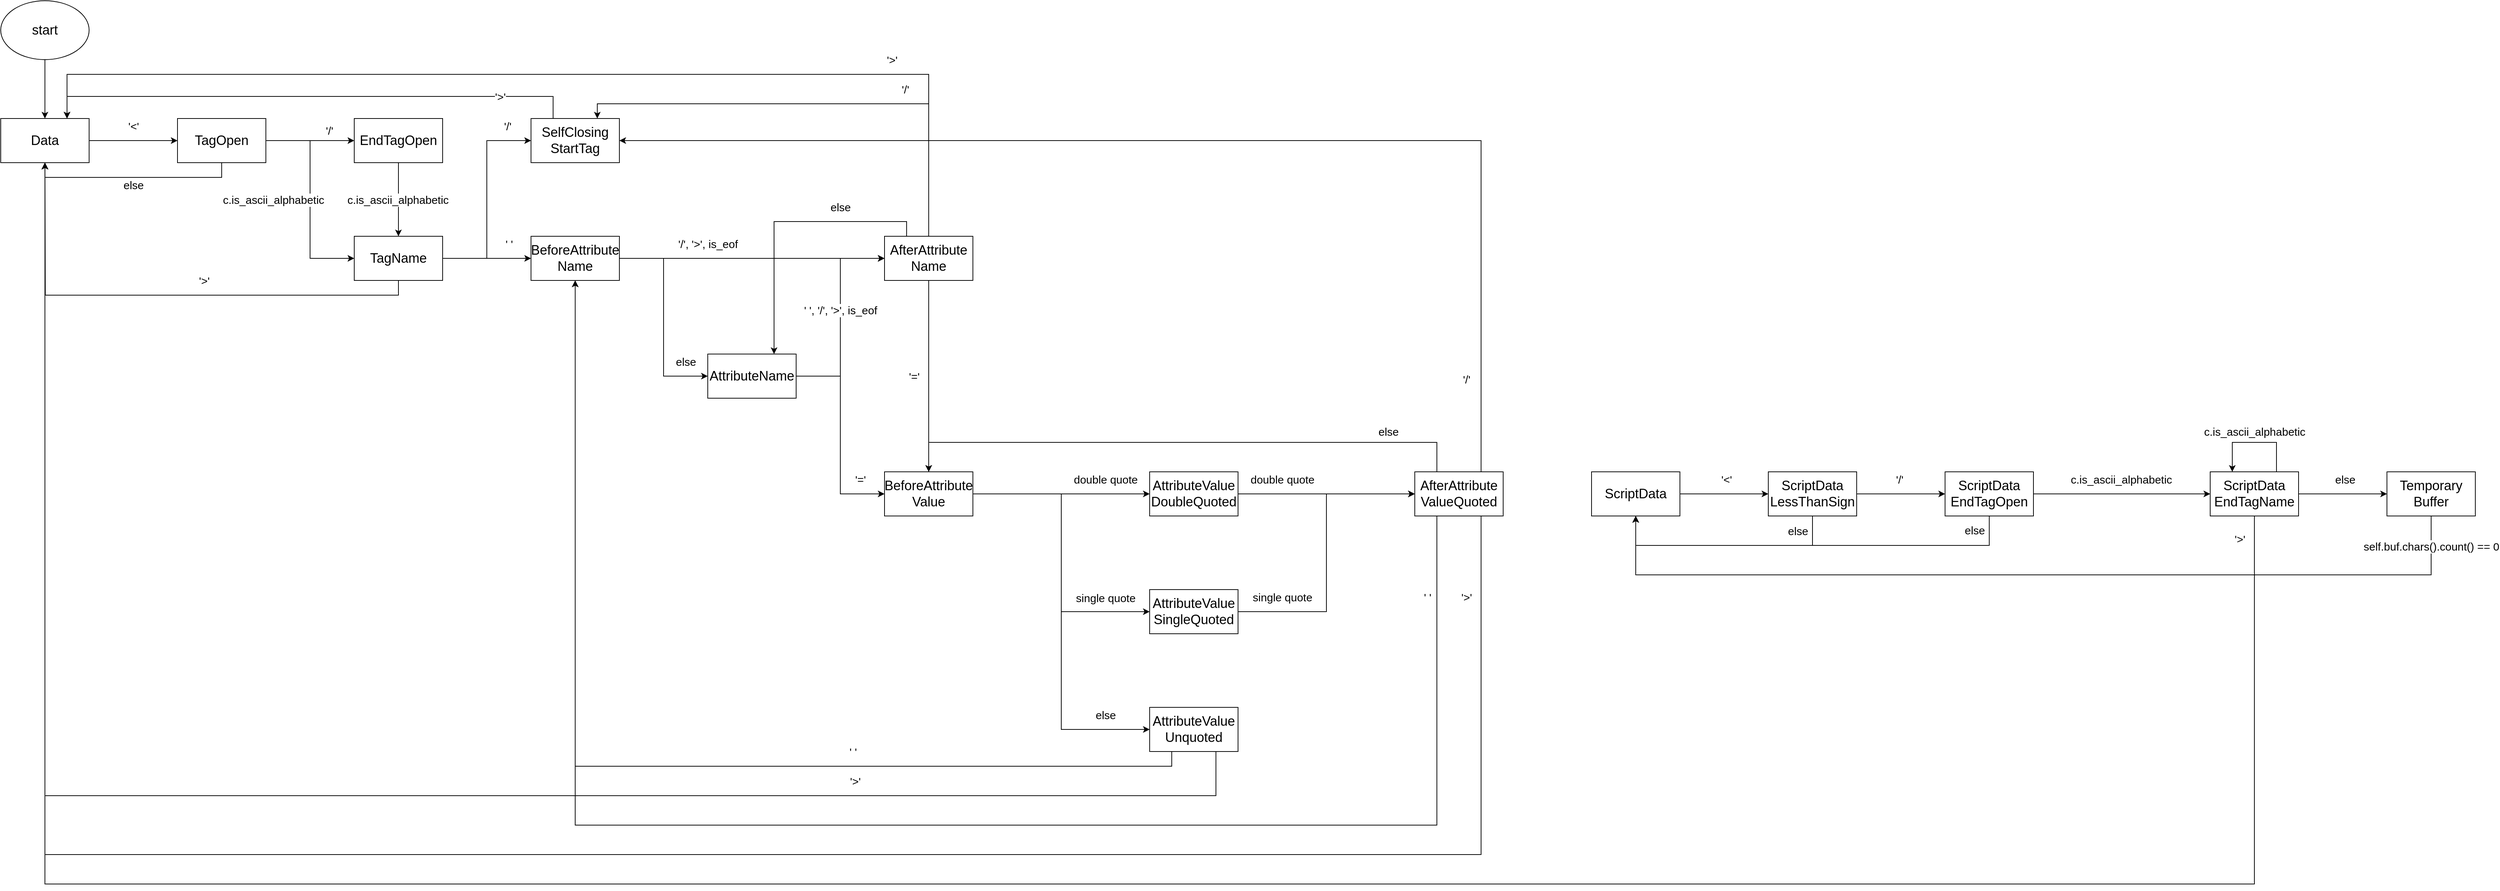 <mxfile version="26.0.9">
  <diagram name="ページ1" id="IjMM_HqYSwktPMBU-fa_">
    <mxGraphModel dx="2868" dy="1556" grid="1" gridSize="10" guides="1" tooltips="1" connect="1" arrows="1" fold="1" page="1" pageScale="1" pageWidth="827" pageHeight="1169" math="0" shadow="0">
      <root>
        <mxCell id="0" />
        <mxCell id="1" parent="0" />
        <mxCell id="OUgjAPQ3s7uNCVbSonha-7" style="edgeStyle=orthogonalEdgeStyle;rounded=0;orthogonalLoop=1;jettySize=auto;html=1;exitX=1;exitY=0.5;exitDx=0;exitDy=0;entryX=0;entryY=0.5;entryDx=0;entryDy=0;" parent="1" source="OUgjAPQ3s7uNCVbSonha-1" target="OUgjAPQ3s7uNCVbSonha-6" edge="1">
          <mxGeometry relative="1" as="geometry" />
        </mxCell>
        <mxCell id="OUgjAPQ3s7uNCVbSonha-8" value="&lt;font style=&quot;font-size: 15px;&quot;&gt;&#39;&amp;lt;&#39;&lt;/font&gt;" style="edgeLabel;html=1;align=center;verticalAlign=middle;resizable=0;points=[];" parent="OUgjAPQ3s7uNCVbSonha-7" vertex="1" connectable="0">
          <mxGeometry y="1" relative="1" as="geometry">
            <mxPoint y="-19" as="offset" />
          </mxGeometry>
        </mxCell>
        <mxCell id="OUgjAPQ3s7uNCVbSonha-1" value="&lt;font style=&quot;font-size: 18px;&quot;&gt;Data&lt;/font&gt;" style="rounded=0;whiteSpace=wrap;html=1;" parent="1" vertex="1">
          <mxGeometry x="120" y="160" width="120" height="60" as="geometry" />
        </mxCell>
        <mxCell id="OUgjAPQ3s7uNCVbSonha-5" style="edgeStyle=orthogonalEdgeStyle;rounded=0;orthogonalLoop=1;jettySize=auto;html=1;exitX=0.5;exitY=1;exitDx=0;exitDy=0;entryX=0.5;entryY=0;entryDx=0;entryDy=0;" parent="1" source="OUgjAPQ3s7uNCVbSonha-3" target="OUgjAPQ3s7uNCVbSonha-1" edge="1">
          <mxGeometry relative="1" as="geometry" />
        </mxCell>
        <mxCell id="OUgjAPQ3s7uNCVbSonha-3" value="&lt;font style=&quot;font-size: 18px;&quot;&gt;start&lt;/font&gt;" style="ellipse;whiteSpace=wrap;html=1;" parent="1" vertex="1">
          <mxGeometry x="120" width="120" height="80" as="geometry" />
        </mxCell>
        <mxCell id="OUgjAPQ3s7uNCVbSonha-10" style="edgeStyle=orthogonalEdgeStyle;rounded=0;orthogonalLoop=1;jettySize=auto;html=1;exitX=1;exitY=0.5;exitDx=0;exitDy=0;entryX=0;entryY=0.5;entryDx=0;entryDy=0;" parent="1" source="OUgjAPQ3s7uNCVbSonha-6" target="OUgjAPQ3s7uNCVbSonha-9" edge="1">
          <mxGeometry relative="1" as="geometry" />
        </mxCell>
        <mxCell id="OUgjAPQ3s7uNCVbSonha-18" style="edgeStyle=orthogonalEdgeStyle;rounded=0;orthogonalLoop=1;jettySize=auto;html=1;exitX=0.5;exitY=1;exitDx=0;exitDy=0;entryX=0.5;entryY=1;entryDx=0;entryDy=0;" parent="1" source="OUgjAPQ3s7uNCVbSonha-6" target="OUgjAPQ3s7uNCVbSonha-1" edge="1">
          <mxGeometry relative="1" as="geometry" />
        </mxCell>
        <mxCell id="OUgjAPQ3s7uNCVbSonha-19" value="&lt;font style=&quot;font-size: 15px;&quot;&gt;else&lt;/font&gt;" style="edgeLabel;html=1;align=center;verticalAlign=middle;resizable=0;points=[];" parent="OUgjAPQ3s7uNCVbSonha-18" vertex="1" connectable="0">
          <mxGeometry y="1" relative="1" as="geometry">
            <mxPoint y="9" as="offset" />
          </mxGeometry>
        </mxCell>
        <mxCell id="OUgjAPQ3s7uNCVbSonha-6" value="&lt;span style=&quot;font-size: 18px;&quot;&gt;TagOpen&lt;/span&gt;" style="rounded=0;whiteSpace=wrap;html=1;" parent="1" vertex="1">
          <mxGeometry x="360" y="160" width="120" height="60" as="geometry" />
        </mxCell>
        <mxCell id="OUgjAPQ3s7uNCVbSonha-13" style="edgeStyle=orthogonalEdgeStyle;rounded=0;orthogonalLoop=1;jettySize=auto;html=1;exitX=1;exitY=0.5;exitDx=0;exitDy=0;entryX=0;entryY=0.5;entryDx=0;entryDy=0;" parent="1" source="OUgjAPQ3s7uNCVbSonha-6" target="OUgjAPQ3s7uNCVbSonha-12" edge="1">
          <mxGeometry relative="1" as="geometry" />
        </mxCell>
        <mxCell id="OUgjAPQ3s7uNCVbSonha-16" value="&lt;font style=&quot;font-size: 15px;&quot;&gt;c.is_ascii_alphabetic&lt;/font&gt;" style="edgeLabel;html=1;align=center;verticalAlign=middle;resizable=0;points=[];" parent="OUgjAPQ3s7uNCVbSonha-13" vertex="1" connectable="0">
          <mxGeometry x="0.033" y="1" relative="1" as="geometry">
            <mxPoint x="-51" y="-5" as="offset" />
          </mxGeometry>
        </mxCell>
        <mxCell id="OUgjAPQ3s7uNCVbSonha-20" style="edgeStyle=orthogonalEdgeStyle;rounded=0;orthogonalLoop=1;jettySize=auto;html=1;exitX=0.5;exitY=1;exitDx=0;exitDy=0;entryX=0.5;entryY=0;entryDx=0;entryDy=0;" parent="1" source="OUgjAPQ3s7uNCVbSonha-9" target="OUgjAPQ3s7uNCVbSonha-12" edge="1">
          <mxGeometry relative="1" as="geometry" />
        </mxCell>
        <mxCell id="OUgjAPQ3s7uNCVbSonha-21" value="&lt;font style=&quot;font-size: 15px;&quot;&gt;c.is_ascii_alphabetic&lt;/font&gt;" style="edgeLabel;html=1;align=center;verticalAlign=middle;resizable=0;points=[];" parent="OUgjAPQ3s7uNCVbSonha-20" vertex="1" connectable="0">
          <mxGeometry y="-1" relative="1" as="geometry">
            <mxPoint as="offset" />
          </mxGeometry>
        </mxCell>
        <mxCell id="OUgjAPQ3s7uNCVbSonha-9" value="&lt;span style=&quot;font-size: 18px;&quot;&gt;EndTagOpen&lt;/span&gt;" style="rounded=0;whiteSpace=wrap;html=1;" parent="1" vertex="1">
          <mxGeometry x="600" y="160" width="120" height="60" as="geometry" />
        </mxCell>
        <mxCell id="OUgjAPQ3s7uNCVbSonha-11" value="&lt;font style=&quot;font-size: 15px;&quot;&gt;&#39;/&#39;&lt;/font&gt;" style="edgeLabel;html=1;align=center;verticalAlign=middle;resizable=0;points=[];" parent="1" vertex="1" connectable="0">
          <mxGeometry x="340" y="180" as="geometry">
            <mxPoint x="226" y="-4" as="offset" />
          </mxGeometry>
        </mxCell>
        <mxCell id="OUgjAPQ3s7uNCVbSonha-23" style="edgeStyle=orthogonalEdgeStyle;rounded=0;orthogonalLoop=1;jettySize=auto;html=1;exitX=1;exitY=0.5;exitDx=0;exitDy=0;entryX=0;entryY=0.5;entryDx=0;entryDy=0;" parent="1" source="OUgjAPQ3s7uNCVbSonha-12" target="OUgjAPQ3s7uNCVbSonha-22" edge="1">
          <mxGeometry relative="1" as="geometry" />
        </mxCell>
        <mxCell id="OUgjAPQ3s7uNCVbSonha-24" value="&lt;font style=&quot;font-size: 15px;&quot;&gt;&#39; &#39;&lt;/font&gt;" style="edgeLabel;html=1;align=center;verticalAlign=middle;resizable=0;points=[];" parent="OUgjAPQ3s7uNCVbSonha-23" vertex="1" connectable="0">
          <mxGeometry x="0.067" relative="1" as="geometry">
            <mxPoint x="26" y="-20" as="offset" />
          </mxGeometry>
        </mxCell>
        <mxCell id="OUgjAPQ3s7uNCVbSonha-26" style="edgeStyle=orthogonalEdgeStyle;rounded=0;orthogonalLoop=1;jettySize=auto;html=1;exitX=1;exitY=0.5;exitDx=0;exitDy=0;entryX=0;entryY=0.5;entryDx=0;entryDy=0;" parent="1" source="OUgjAPQ3s7uNCVbSonha-12" target="OUgjAPQ3s7uNCVbSonha-25" edge="1">
          <mxGeometry relative="1" as="geometry" />
        </mxCell>
        <mxCell id="OUgjAPQ3s7uNCVbSonha-27" value="&lt;span style=&quot;font-size: 15px;&quot;&gt;&#39;/&#39;&lt;/span&gt;" style="edgeLabel;html=1;align=center;verticalAlign=middle;resizable=0;points=[];" parent="OUgjAPQ3s7uNCVbSonha-26" vertex="1" connectable="0">
          <mxGeometry x="0.771" relative="1" as="geometry">
            <mxPoint y="-20" as="offset" />
          </mxGeometry>
        </mxCell>
        <mxCell id="OUgjAPQ3s7uNCVbSonha-29" style="edgeStyle=orthogonalEdgeStyle;rounded=0;orthogonalLoop=1;jettySize=auto;html=1;exitX=0.5;exitY=1;exitDx=0;exitDy=0;" parent="1" source="OUgjAPQ3s7uNCVbSonha-12" edge="1">
          <mxGeometry relative="1" as="geometry">
            <mxPoint x="180" y="220" as="targetPoint" />
          </mxGeometry>
        </mxCell>
        <mxCell id="OUgjAPQ3s7uNCVbSonha-30" value="&lt;font style=&quot;font-size: 15px;&quot;&gt;&#39;&amp;gt;&#39;&lt;/font&gt;" style="edgeLabel;html=1;align=center;verticalAlign=middle;resizable=0;points=[];" parent="OUgjAPQ3s7uNCVbSonha-29" vertex="1" connectable="0">
          <mxGeometry x="-0.162" relative="1" as="geometry">
            <mxPoint y="-20" as="offset" />
          </mxGeometry>
        </mxCell>
        <mxCell id="OUgjAPQ3s7uNCVbSonha-12" value="&lt;span style=&quot;font-size: 18px;&quot;&gt;TagName&lt;/span&gt;" style="rounded=0;whiteSpace=wrap;html=1;" parent="1" vertex="1">
          <mxGeometry x="600" y="320" width="120" height="60" as="geometry" />
        </mxCell>
        <mxCell id="OUgjAPQ3s7uNCVbSonha-32" style="edgeStyle=orthogonalEdgeStyle;rounded=0;orthogonalLoop=1;jettySize=auto;html=1;exitX=1;exitY=0.5;exitDx=0;exitDy=0;entryX=0;entryY=0.5;entryDx=0;entryDy=0;" parent="1" source="OUgjAPQ3s7uNCVbSonha-22" target="OUgjAPQ3s7uNCVbSonha-31" edge="1">
          <mxGeometry relative="1" as="geometry" />
        </mxCell>
        <mxCell id="OUgjAPQ3s7uNCVbSonha-33" value="&lt;font style=&quot;font-size: 15px;&quot;&gt;&#39;/&#39;, &#39;&amp;gt;&#39;, is_eof&lt;/font&gt;" style="edgeLabel;html=1;align=center;verticalAlign=middle;resizable=0;points=[];" parent="OUgjAPQ3s7uNCVbSonha-32" vertex="1" connectable="0">
          <mxGeometry relative="1" as="geometry">
            <mxPoint x="-60" y="-20" as="offset" />
          </mxGeometry>
        </mxCell>
        <mxCell id="OUgjAPQ3s7uNCVbSonha-35" style="edgeStyle=orthogonalEdgeStyle;rounded=0;orthogonalLoop=1;jettySize=auto;html=1;exitX=1;exitY=0.5;exitDx=0;exitDy=0;entryX=0;entryY=0.5;entryDx=0;entryDy=0;" parent="1" source="OUgjAPQ3s7uNCVbSonha-22" target="OUgjAPQ3s7uNCVbSonha-34" edge="1">
          <mxGeometry relative="1" as="geometry" />
        </mxCell>
        <mxCell id="OUgjAPQ3s7uNCVbSonha-36" value="&lt;font style=&quot;font-size: 15px;&quot;&gt;else&lt;/font&gt;" style="edgeLabel;html=1;align=center;verticalAlign=middle;resizable=0;points=[];" parent="OUgjAPQ3s7uNCVbSonha-35" vertex="1" connectable="0">
          <mxGeometry x="0.786" y="-3" relative="1" as="geometry">
            <mxPoint y="-23" as="offset" />
          </mxGeometry>
        </mxCell>
        <mxCell id="OUgjAPQ3s7uNCVbSonha-22" value="&lt;span style=&quot;font-size: 18px;&quot;&gt;BeforeAttribute&lt;/span&gt;&lt;div&gt;&lt;span style=&quot;font-size: 18px;&quot;&gt;Name&lt;/span&gt;&lt;/div&gt;" style="rounded=0;whiteSpace=wrap;html=1;" parent="1" vertex="1">
          <mxGeometry x="840" y="320" width="120" height="60" as="geometry" />
        </mxCell>
        <mxCell id="56z2UVd8-_NTs15U6JEa-14" style="edgeStyle=orthogonalEdgeStyle;rounded=0;orthogonalLoop=1;jettySize=auto;html=1;exitX=0.25;exitY=0;exitDx=0;exitDy=0;entryX=0.75;entryY=0;entryDx=0;entryDy=0;" edge="1" parent="1" source="OUgjAPQ3s7uNCVbSonha-25" target="OUgjAPQ3s7uNCVbSonha-1">
          <mxGeometry relative="1" as="geometry">
            <Array as="points">
              <mxPoint x="870" y="130" />
              <mxPoint x="210" y="130" />
            </Array>
          </mxGeometry>
        </mxCell>
        <mxCell id="56z2UVd8-_NTs15U6JEa-15" value="&lt;font style=&quot;font-size: 15px;&quot;&gt;&#39;&amp;gt;&#39;&lt;/font&gt;" style="edgeLabel;html=1;align=center;verticalAlign=middle;resizable=0;points=[];" vertex="1" connectable="0" parent="56z2UVd8-_NTs15U6JEa-14">
          <mxGeometry x="-0.717" relative="1" as="geometry">
            <mxPoint as="offset" />
          </mxGeometry>
        </mxCell>
        <mxCell id="OUgjAPQ3s7uNCVbSonha-25" value="&lt;span style=&quot;font-size: 18px;&quot;&gt;SelfClosing&lt;/span&gt;&lt;div&gt;&lt;span style=&quot;font-size: 18px;&quot;&gt;StartTag&lt;/span&gt;&lt;/div&gt;" style="rounded=0;whiteSpace=wrap;html=1;" parent="1" vertex="1">
          <mxGeometry x="840" y="160" width="120" height="60" as="geometry" />
        </mxCell>
        <mxCell id="OUgjAPQ3s7uNCVbSonha-43" style="edgeStyle=orthogonalEdgeStyle;rounded=0;orthogonalLoop=1;jettySize=auto;html=1;exitX=0.5;exitY=0;exitDx=0;exitDy=0;entryX=0.75;entryY=0;entryDx=0;entryDy=0;" parent="1" source="OUgjAPQ3s7uNCVbSonha-31" target="OUgjAPQ3s7uNCVbSonha-25" edge="1">
          <mxGeometry relative="1" as="geometry" />
        </mxCell>
        <mxCell id="OUgjAPQ3s7uNCVbSonha-44" value="&lt;font style=&quot;font-size: 15px;&quot;&gt;&#39;/&#39;&lt;/font&gt;" style="edgeLabel;html=1;align=center;verticalAlign=middle;resizable=0;points=[];" parent="OUgjAPQ3s7uNCVbSonha-43" vertex="1" connectable="0">
          <mxGeometry x="0.194" y="1" relative="1" as="geometry">
            <mxPoint x="176" y="-21" as="offset" />
          </mxGeometry>
        </mxCell>
        <mxCell id="OUgjAPQ3s7uNCVbSonha-45" style="edgeStyle=orthogonalEdgeStyle;rounded=0;orthogonalLoop=1;jettySize=auto;html=1;exitX=0.5;exitY=1;exitDx=0;exitDy=0;entryX=0.5;entryY=0;entryDx=0;entryDy=0;" parent="1" source="OUgjAPQ3s7uNCVbSonha-31" target="OUgjAPQ3s7uNCVbSonha-40" edge="1">
          <mxGeometry relative="1" as="geometry" />
        </mxCell>
        <mxCell id="OUgjAPQ3s7uNCVbSonha-46" value="&lt;font style=&quot;font-size: 15px;&quot;&gt;&#39;=&#39;&lt;/font&gt;" style="edgeLabel;html=1;align=center;verticalAlign=middle;resizable=0;points=[];" parent="OUgjAPQ3s7uNCVbSonha-45" vertex="1" connectable="0">
          <mxGeometry x="0.008" y="1" relative="1" as="geometry">
            <mxPoint x="-21" y="-1" as="offset" />
          </mxGeometry>
        </mxCell>
        <mxCell id="OUgjAPQ3s7uNCVbSonha-47" style="edgeStyle=orthogonalEdgeStyle;rounded=0;orthogonalLoop=1;jettySize=auto;html=1;exitX=0.5;exitY=0;exitDx=0;exitDy=0;entryX=0.75;entryY=0;entryDx=0;entryDy=0;" parent="1" source="OUgjAPQ3s7uNCVbSonha-31" target="OUgjAPQ3s7uNCVbSonha-1" edge="1">
          <mxGeometry relative="1" as="geometry">
            <Array as="points">
              <mxPoint x="1380" y="100" />
              <mxPoint x="210" y="100" />
            </Array>
          </mxGeometry>
        </mxCell>
        <mxCell id="OUgjAPQ3s7uNCVbSonha-48" value="&lt;font style=&quot;font-size: 15px;&quot;&gt;&#39;&amp;gt;&#39;&lt;/font&gt;" style="edgeLabel;html=1;align=center;verticalAlign=middle;resizable=0;points=[];" parent="OUgjAPQ3s7uNCVbSonha-47" vertex="1" connectable="0">
          <mxGeometry x="0.135" y="-2" relative="1" as="geometry">
            <mxPoint x="553" y="-18" as="offset" />
          </mxGeometry>
        </mxCell>
        <mxCell id="OUgjAPQ3s7uNCVbSonha-49" style="edgeStyle=orthogonalEdgeStyle;rounded=0;orthogonalLoop=1;jettySize=auto;html=1;exitX=0.25;exitY=0;exitDx=0;exitDy=0;entryX=0.75;entryY=0;entryDx=0;entryDy=0;" parent="1" source="OUgjAPQ3s7uNCVbSonha-31" target="OUgjAPQ3s7uNCVbSonha-34" edge="1">
          <mxGeometry relative="1" as="geometry" />
        </mxCell>
        <mxCell id="OUgjAPQ3s7uNCVbSonha-50" value="&lt;font style=&quot;font-size: 15px;&quot;&gt;else&lt;/font&gt;" style="edgeLabel;html=1;align=center;verticalAlign=middle;resizable=0;points=[];" parent="OUgjAPQ3s7uNCVbSonha-49" vertex="1" connectable="0">
          <mxGeometry x="-0.421" relative="1" as="geometry">
            <mxPoint y="-20" as="offset" />
          </mxGeometry>
        </mxCell>
        <mxCell id="OUgjAPQ3s7uNCVbSonha-31" value="&lt;span style=&quot;font-size: 18px;&quot;&gt;AfterAttribute&lt;/span&gt;&lt;div&gt;&lt;span style=&quot;font-size: 18px;&quot;&gt;Name&lt;/span&gt;&lt;/div&gt;" style="rounded=0;whiteSpace=wrap;html=1;" parent="1" vertex="1">
          <mxGeometry x="1320" y="320" width="120" height="60" as="geometry" />
        </mxCell>
        <mxCell id="OUgjAPQ3s7uNCVbSonha-38" style="edgeStyle=orthogonalEdgeStyle;rounded=0;orthogonalLoop=1;jettySize=auto;html=1;exitX=1;exitY=0.5;exitDx=0;exitDy=0;entryX=0;entryY=0.5;entryDx=0;entryDy=0;" parent="1" source="OUgjAPQ3s7uNCVbSonha-34" target="OUgjAPQ3s7uNCVbSonha-31" edge="1">
          <mxGeometry relative="1" as="geometry">
            <Array as="points">
              <mxPoint x="1260" y="510" />
              <mxPoint x="1260" y="350" />
            </Array>
          </mxGeometry>
        </mxCell>
        <mxCell id="OUgjAPQ3s7uNCVbSonha-39" value="&lt;font style=&quot;font-size: 15px;&quot;&gt;&#39; &#39;, &#39;/&#39;, &#39;&amp;gt;&#39;, is_eof&lt;/font&gt;" style="edgeLabel;html=1;align=center;verticalAlign=middle;resizable=0;points=[];" parent="OUgjAPQ3s7uNCVbSonha-38" vertex="1" connectable="0">
          <mxGeometry x="-0.007" y="1" relative="1" as="geometry">
            <mxPoint x="1" y="-11" as="offset" />
          </mxGeometry>
        </mxCell>
        <mxCell id="OUgjAPQ3s7uNCVbSonha-41" style="edgeStyle=orthogonalEdgeStyle;rounded=0;orthogonalLoop=1;jettySize=auto;html=1;exitX=1;exitY=0.5;exitDx=0;exitDy=0;entryX=0;entryY=0.5;entryDx=0;entryDy=0;" parent="1" source="OUgjAPQ3s7uNCVbSonha-34" target="OUgjAPQ3s7uNCVbSonha-40" edge="1">
          <mxGeometry relative="1" as="geometry" />
        </mxCell>
        <mxCell id="OUgjAPQ3s7uNCVbSonha-42" value="&lt;font style=&quot;font-size: 15px;&quot;&gt;&#39;=&#39;&lt;/font&gt;" style="edgeLabel;html=1;align=center;verticalAlign=middle;resizable=0;points=[];" parent="OUgjAPQ3s7uNCVbSonha-41" vertex="1" connectable="0">
          <mxGeometry x="0.764" y="-1" relative="1" as="geometry">
            <mxPoint y="-21" as="offset" />
          </mxGeometry>
        </mxCell>
        <mxCell id="OUgjAPQ3s7uNCVbSonha-34" value="&lt;span style=&quot;font-size: 18px;&quot;&gt;AttributeName&lt;/span&gt;" style="rounded=0;whiteSpace=wrap;html=1;" parent="1" vertex="1">
          <mxGeometry x="1080" y="480" width="120" height="60" as="geometry" />
        </mxCell>
        <mxCell id="OUgjAPQ3s7uNCVbSonha-52" style="edgeStyle=orthogonalEdgeStyle;rounded=0;orthogonalLoop=1;jettySize=auto;html=1;exitX=1;exitY=0.5;exitDx=0;exitDy=0;entryX=0;entryY=0.5;entryDx=0;entryDy=0;" parent="1" source="OUgjAPQ3s7uNCVbSonha-40" target="OUgjAPQ3s7uNCVbSonha-51" edge="1">
          <mxGeometry relative="1" as="geometry" />
        </mxCell>
        <mxCell id="OUgjAPQ3s7uNCVbSonha-53" value="&lt;span style=&quot;font-size: 15px;&quot;&gt;double quote&lt;/span&gt;" style="edgeLabel;html=1;align=center;verticalAlign=middle;resizable=0;points=[];" parent="OUgjAPQ3s7uNCVbSonha-52" vertex="1" connectable="0">
          <mxGeometry x="0.05" y="-3" relative="1" as="geometry">
            <mxPoint x="54" y="-23" as="offset" />
          </mxGeometry>
        </mxCell>
        <mxCell id="OUgjAPQ3s7uNCVbSonha-55" style="edgeStyle=orthogonalEdgeStyle;rounded=0;orthogonalLoop=1;jettySize=auto;html=1;exitX=1;exitY=0.5;exitDx=0;exitDy=0;entryX=0;entryY=0.5;entryDx=0;entryDy=0;" parent="1" source="OUgjAPQ3s7uNCVbSonha-40" target="OUgjAPQ3s7uNCVbSonha-54" edge="1">
          <mxGeometry relative="1" as="geometry" />
        </mxCell>
        <mxCell id="OUgjAPQ3s7uNCVbSonha-56" value="&lt;font style=&quot;font-size: 15px;&quot;&gt;single quote&lt;/font&gt;" style="edgeLabel;html=1;align=center;verticalAlign=middle;resizable=0;points=[];" parent="OUgjAPQ3s7uNCVbSonha-55" vertex="1" connectable="0">
          <mxGeometry x="0.107" y="1" relative="1" as="geometry">
            <mxPoint x="59" y="39" as="offset" />
          </mxGeometry>
        </mxCell>
        <mxCell id="OUgjAPQ3s7uNCVbSonha-58" style="edgeStyle=orthogonalEdgeStyle;rounded=0;orthogonalLoop=1;jettySize=auto;html=1;exitX=1;exitY=0.5;exitDx=0;exitDy=0;entryX=0;entryY=0.5;entryDx=0;entryDy=0;" parent="1" source="OUgjAPQ3s7uNCVbSonha-40" target="OUgjAPQ3s7uNCVbSonha-57" edge="1">
          <mxGeometry relative="1" as="geometry" />
        </mxCell>
        <mxCell id="OUgjAPQ3s7uNCVbSonha-59" value="&lt;font style=&quot;font-size: 15px;&quot;&gt;else&lt;/font&gt;" style="edgeLabel;html=1;align=center;verticalAlign=middle;resizable=0;points=[];" parent="OUgjAPQ3s7uNCVbSonha-58" vertex="1" connectable="0">
          <mxGeometry x="0.768" y="-1" relative="1" as="geometry">
            <mxPoint x="5" y="-21" as="offset" />
          </mxGeometry>
        </mxCell>
        <mxCell id="OUgjAPQ3s7uNCVbSonha-40" value="&lt;span style=&quot;font-size: 18px;&quot;&gt;BeforeAttribute&lt;/span&gt;&lt;div&gt;&lt;span style=&quot;font-size: 18px;&quot;&gt;Value&lt;/span&gt;&lt;/div&gt;" style="rounded=0;whiteSpace=wrap;html=1;" parent="1" vertex="1">
          <mxGeometry x="1320" y="640" width="120" height="60" as="geometry" />
        </mxCell>
        <mxCell id="OUgjAPQ3s7uNCVbSonha-61" style="edgeStyle=orthogonalEdgeStyle;rounded=0;orthogonalLoop=1;jettySize=auto;html=1;exitX=1;exitY=0.5;exitDx=0;exitDy=0;entryX=0;entryY=0.5;entryDx=0;entryDy=0;" parent="1" source="OUgjAPQ3s7uNCVbSonha-51" target="OUgjAPQ3s7uNCVbSonha-60" edge="1">
          <mxGeometry relative="1" as="geometry" />
        </mxCell>
        <mxCell id="OUgjAPQ3s7uNCVbSonha-62" value="&lt;font style=&quot;font-size: 15px;&quot;&gt;double quote&lt;/font&gt;" style="edgeLabel;html=1;align=center;verticalAlign=middle;resizable=0;points=[];" parent="OUgjAPQ3s7uNCVbSonha-61" vertex="1" connectable="0">
          <mxGeometry x="-0.067" y="1" relative="1" as="geometry">
            <mxPoint x="-52" y="-19" as="offset" />
          </mxGeometry>
        </mxCell>
        <mxCell id="OUgjAPQ3s7uNCVbSonha-51" value="&lt;span style=&quot;font-size: 18px;&quot;&gt;AttributeValue&lt;/span&gt;&lt;div&gt;&lt;span style=&quot;font-size: 18px;&quot;&gt;DoubleQuoted&lt;/span&gt;&lt;/div&gt;" style="rounded=0;whiteSpace=wrap;html=1;" parent="1" vertex="1">
          <mxGeometry x="1680" y="640" width="120" height="60" as="geometry" />
        </mxCell>
        <mxCell id="OUgjAPQ3s7uNCVbSonha-63" style="edgeStyle=orthogonalEdgeStyle;rounded=0;orthogonalLoop=1;jettySize=auto;html=1;exitX=1;exitY=0.5;exitDx=0;exitDy=0;entryX=0;entryY=0.5;entryDx=0;entryDy=0;" parent="1" source="OUgjAPQ3s7uNCVbSonha-54" target="OUgjAPQ3s7uNCVbSonha-60" edge="1">
          <mxGeometry relative="1" as="geometry" />
        </mxCell>
        <mxCell id="OUgjAPQ3s7uNCVbSonha-64" value="&lt;span style=&quot;font-size: 15px;&quot;&gt;single quote&lt;/span&gt;" style="edgeLabel;html=1;align=center;verticalAlign=middle;resizable=0;points=[];" parent="OUgjAPQ3s7uNCVbSonha-63" vertex="1" connectable="0">
          <mxGeometry x="-0.829" y="2" relative="1" as="geometry">
            <mxPoint x="26" y="-18" as="offset" />
          </mxGeometry>
        </mxCell>
        <mxCell id="OUgjAPQ3s7uNCVbSonha-54" value="&lt;span style=&quot;font-size: 18px;&quot;&gt;AttributeValue&lt;/span&gt;&lt;div&gt;&lt;span style=&quot;font-size: 18px;&quot;&gt;SingleQuoted&lt;/span&gt;&lt;/div&gt;" style="rounded=0;whiteSpace=wrap;html=1;" parent="1" vertex="1">
          <mxGeometry x="1680" y="800" width="120" height="60" as="geometry" />
        </mxCell>
        <mxCell id="56z2UVd8-_NTs15U6JEa-1" style="edgeStyle=orthogonalEdgeStyle;rounded=0;orthogonalLoop=1;jettySize=auto;html=1;exitX=0.25;exitY=1;exitDx=0;exitDy=0;entryX=0.5;entryY=1;entryDx=0;entryDy=0;" edge="1" parent="1" source="OUgjAPQ3s7uNCVbSonha-57" target="OUgjAPQ3s7uNCVbSonha-22">
          <mxGeometry relative="1" as="geometry" />
        </mxCell>
        <mxCell id="56z2UVd8-_NTs15U6JEa-2" value="&lt;span style=&quot;font-size: 15px;&quot;&gt;&#39; &#39;&lt;/span&gt;" style="edgeLabel;html=1;align=center;verticalAlign=middle;resizable=0;points=[];" vertex="1" connectable="0" parent="56z2UVd8-_NTs15U6JEa-1">
          <mxGeometry x="-0.392" relative="1" as="geometry">
            <mxPoint y="-20" as="offset" />
          </mxGeometry>
        </mxCell>
        <mxCell id="56z2UVd8-_NTs15U6JEa-3" style="edgeStyle=orthogonalEdgeStyle;rounded=0;orthogonalLoop=1;jettySize=auto;html=1;exitX=0.75;exitY=1;exitDx=0;exitDy=0;entryX=0.5;entryY=1;entryDx=0;entryDy=0;" edge="1" parent="1" source="OUgjAPQ3s7uNCVbSonha-57" target="OUgjAPQ3s7uNCVbSonha-1">
          <mxGeometry relative="1" as="geometry">
            <Array as="points">
              <mxPoint x="1770" y="1080" />
              <mxPoint x="180" y="1080" />
            </Array>
          </mxGeometry>
        </mxCell>
        <mxCell id="56z2UVd8-_NTs15U6JEa-4" value="&lt;font style=&quot;font-size: 15px;&quot;&gt;&#39;&amp;gt;&#39;&lt;/font&gt;" style="edgeLabel;html=1;align=center;verticalAlign=middle;resizable=0;points=[];" vertex="1" connectable="0" parent="56z2UVd8-_NTs15U6JEa-3">
          <mxGeometry x="0.065" y="1" relative="1" as="geometry">
            <mxPoint x="786" y="-21" as="offset" />
          </mxGeometry>
        </mxCell>
        <mxCell id="OUgjAPQ3s7uNCVbSonha-57" value="&lt;span style=&quot;font-size: 18px;&quot;&gt;AttributeValue&lt;/span&gt;&lt;div&gt;&lt;span style=&quot;font-size: 18px;&quot;&gt;Unquoted&lt;/span&gt;&lt;/div&gt;" style="rounded=0;whiteSpace=wrap;html=1;" parent="1" vertex="1">
          <mxGeometry x="1680" y="960" width="120" height="60" as="geometry" />
        </mxCell>
        <mxCell id="56z2UVd8-_NTs15U6JEa-5" style="edgeStyle=orthogonalEdgeStyle;rounded=0;orthogonalLoop=1;jettySize=auto;html=1;exitX=0.25;exitY=1;exitDx=0;exitDy=0;entryX=0.5;entryY=1;entryDx=0;entryDy=0;" edge="1" parent="1" source="OUgjAPQ3s7uNCVbSonha-60" target="OUgjAPQ3s7uNCVbSonha-22">
          <mxGeometry relative="1" as="geometry">
            <Array as="points">
              <mxPoint x="2070" y="1120" />
              <mxPoint x="900" y="1120" />
            </Array>
          </mxGeometry>
        </mxCell>
        <mxCell id="56z2UVd8-_NTs15U6JEa-6" value="&lt;font style=&quot;font-size: 15px;&quot;&gt;&#39; &#39;&lt;/font&gt;" style="edgeLabel;html=1;align=center;verticalAlign=middle;resizable=0;points=[];" vertex="1" connectable="0" parent="56z2UVd8-_NTs15U6JEa-5">
          <mxGeometry x="-0.568" y="-1" relative="1" as="geometry">
            <mxPoint x="70" y="-309" as="offset" />
          </mxGeometry>
        </mxCell>
        <mxCell id="56z2UVd8-_NTs15U6JEa-7" style="edgeStyle=orthogonalEdgeStyle;rounded=0;orthogonalLoop=1;jettySize=auto;html=1;exitX=0.75;exitY=0;exitDx=0;exitDy=0;entryX=1;entryY=0.5;entryDx=0;entryDy=0;" edge="1" parent="1" source="OUgjAPQ3s7uNCVbSonha-60" target="OUgjAPQ3s7uNCVbSonha-25">
          <mxGeometry relative="1" as="geometry" />
        </mxCell>
        <mxCell id="56z2UVd8-_NTs15U6JEa-8" value="&lt;font style=&quot;font-size: 15px;&quot;&gt;&#39;/&#39;&lt;/font&gt;" style="edgeLabel;html=1;align=center;verticalAlign=middle;resizable=0;points=[];" vertex="1" connectable="0" parent="56z2UVd8-_NTs15U6JEa-7">
          <mxGeometry x="-0.844" relative="1" as="geometry">
            <mxPoint x="-20" as="offset" />
          </mxGeometry>
        </mxCell>
        <mxCell id="56z2UVd8-_NTs15U6JEa-10" style="edgeStyle=orthogonalEdgeStyle;rounded=0;orthogonalLoop=1;jettySize=auto;html=1;exitX=0.75;exitY=1;exitDx=0;exitDy=0;entryX=0.5;entryY=1;entryDx=0;entryDy=0;" edge="1" parent="1" source="OUgjAPQ3s7uNCVbSonha-60" target="OUgjAPQ3s7uNCVbSonha-1">
          <mxGeometry relative="1" as="geometry">
            <Array as="points">
              <mxPoint x="2130" y="1160" />
              <mxPoint x="180" y="1160" />
            </Array>
          </mxGeometry>
        </mxCell>
        <mxCell id="56z2UVd8-_NTs15U6JEa-11" value="&lt;font style=&quot;font-size: 15px;&quot;&gt;&#39;&amp;gt;&#39;&lt;/font&gt;" style="edgeLabel;html=1;align=center;verticalAlign=middle;resizable=0;points=[];" vertex="1" connectable="0" parent="56z2UVd8-_NTs15U6JEa-10">
          <mxGeometry x="-0.933" y="-1" relative="1" as="geometry">
            <mxPoint x="-19" y="-2" as="offset" />
          </mxGeometry>
        </mxCell>
        <mxCell id="56z2UVd8-_NTs15U6JEa-12" style="edgeStyle=orthogonalEdgeStyle;rounded=0;orthogonalLoop=1;jettySize=auto;html=1;exitX=0.25;exitY=0;exitDx=0;exitDy=0;entryX=0.5;entryY=0;entryDx=0;entryDy=0;" edge="1" parent="1" source="OUgjAPQ3s7uNCVbSonha-60" target="OUgjAPQ3s7uNCVbSonha-40">
          <mxGeometry relative="1" as="geometry">
            <Array as="points">
              <mxPoint x="2070" y="600" />
              <mxPoint x="1380" y="600" />
            </Array>
          </mxGeometry>
        </mxCell>
        <mxCell id="56z2UVd8-_NTs15U6JEa-13" value="&lt;font style=&quot;font-size: 15px;&quot;&gt;else&lt;/font&gt;" style="edgeLabel;html=1;align=center;verticalAlign=middle;resizable=0;points=[];" vertex="1" connectable="0" parent="56z2UVd8-_NTs15U6JEa-12">
          <mxGeometry x="-0.725" y="-1" relative="1" as="geometry">
            <mxPoint y="-14" as="offset" />
          </mxGeometry>
        </mxCell>
        <mxCell id="OUgjAPQ3s7uNCVbSonha-60" value="&lt;span style=&quot;font-size: 18px;&quot;&gt;AfterAttribute&lt;/span&gt;&lt;div&gt;&lt;span style=&quot;font-size: 18px;&quot;&gt;Value&lt;/span&gt;&lt;span style=&quot;font-size: 18px; background-color: transparent; color: light-dark(rgb(0, 0, 0), rgb(255, 255, 255));&quot;&gt;Quoted&lt;/span&gt;&lt;/div&gt;" style="rounded=0;whiteSpace=wrap;html=1;" parent="1" vertex="1">
          <mxGeometry x="2040" y="640" width="120" height="60" as="geometry" />
        </mxCell>
        <mxCell id="56z2UVd8-_NTs15U6JEa-18" style="edgeStyle=orthogonalEdgeStyle;rounded=0;orthogonalLoop=1;jettySize=auto;html=1;exitX=1;exitY=0.5;exitDx=0;exitDy=0;entryX=0;entryY=0.5;entryDx=0;entryDy=0;" edge="1" parent="1" source="56z2UVd8-_NTs15U6JEa-16" target="56z2UVd8-_NTs15U6JEa-17">
          <mxGeometry relative="1" as="geometry" />
        </mxCell>
        <mxCell id="56z2UVd8-_NTs15U6JEa-19" value="&lt;span style=&quot;font-size: 15px;&quot;&gt;&#39;&amp;lt;&#39;&lt;/span&gt;" style="edgeLabel;html=1;align=center;verticalAlign=middle;resizable=0;points=[];" vertex="1" connectable="0" parent="56z2UVd8-_NTs15U6JEa-18">
          <mxGeometry x="0.05" y="-1" relative="1" as="geometry">
            <mxPoint y="-21" as="offset" />
          </mxGeometry>
        </mxCell>
        <mxCell id="56z2UVd8-_NTs15U6JEa-16" value="&lt;span style=&quot;font-size: 18px;&quot;&gt;ScriptData&lt;/span&gt;" style="rounded=0;whiteSpace=wrap;html=1;" vertex="1" parent="1">
          <mxGeometry x="2280" y="640" width="120" height="60" as="geometry" />
        </mxCell>
        <mxCell id="56z2UVd8-_NTs15U6JEa-21" style="edgeStyle=orthogonalEdgeStyle;rounded=0;orthogonalLoop=1;jettySize=auto;html=1;exitX=1;exitY=0.5;exitDx=0;exitDy=0;entryX=0;entryY=0.5;entryDx=0;entryDy=0;" edge="1" parent="1" source="56z2UVd8-_NTs15U6JEa-17" target="56z2UVd8-_NTs15U6JEa-20">
          <mxGeometry relative="1" as="geometry" />
        </mxCell>
        <mxCell id="56z2UVd8-_NTs15U6JEa-22" value="&lt;font style=&quot;font-size: 15px;&quot;&gt;&#39;/&#39;&lt;/font&gt;" style="edgeLabel;html=1;align=center;verticalAlign=middle;resizable=0;points=[];" vertex="1" connectable="0" parent="56z2UVd8-_NTs15U6JEa-21">
          <mxGeometry x="-0.033" y="-1" relative="1" as="geometry">
            <mxPoint y="-21" as="offset" />
          </mxGeometry>
        </mxCell>
        <mxCell id="56z2UVd8-_NTs15U6JEa-23" style="edgeStyle=orthogonalEdgeStyle;rounded=0;orthogonalLoop=1;jettySize=auto;html=1;exitX=0.5;exitY=1;exitDx=0;exitDy=0;entryX=0.5;entryY=1;entryDx=0;entryDy=0;" edge="1" parent="1" source="56z2UVd8-_NTs15U6JEa-17" target="56z2UVd8-_NTs15U6JEa-16">
          <mxGeometry relative="1" as="geometry">
            <Array as="points">
              <mxPoint x="2580" y="740" />
              <mxPoint x="2340" y="740" />
            </Array>
          </mxGeometry>
        </mxCell>
        <mxCell id="56z2UVd8-_NTs15U6JEa-24" value="&lt;font style=&quot;font-size: 15px;&quot;&gt;else&lt;/font&gt;" style="edgeLabel;html=1;align=center;verticalAlign=middle;resizable=0;points=[];" vertex="1" connectable="0" parent="56z2UVd8-_NTs15U6JEa-23">
          <mxGeometry x="-0.875" relative="1" as="geometry">
            <mxPoint x="-20" as="offset" />
          </mxGeometry>
        </mxCell>
        <mxCell id="56z2UVd8-_NTs15U6JEa-17" value="&lt;span style=&quot;font-size: 18px;&quot;&gt;ScriptData&lt;/span&gt;&lt;div&gt;&lt;span style=&quot;font-size: 18px;&quot;&gt;LessThanSign&lt;/span&gt;&lt;/div&gt;" style="rounded=0;whiteSpace=wrap;html=1;" vertex="1" parent="1">
          <mxGeometry x="2520" y="640" width="120" height="60" as="geometry" />
        </mxCell>
        <mxCell id="56z2UVd8-_NTs15U6JEa-26" style="edgeStyle=orthogonalEdgeStyle;rounded=0;orthogonalLoop=1;jettySize=auto;html=1;exitX=1;exitY=0.5;exitDx=0;exitDy=0;entryX=0;entryY=0.5;entryDx=0;entryDy=0;" edge="1" parent="1" source="56z2UVd8-_NTs15U6JEa-20" target="56z2UVd8-_NTs15U6JEa-25">
          <mxGeometry relative="1" as="geometry" />
        </mxCell>
        <mxCell id="56z2UVd8-_NTs15U6JEa-27" value="&lt;span style=&quot;font-size: 15px;&quot;&gt;c.is_ascii_alphabetic&lt;/span&gt;" style="edgeLabel;html=1;align=center;verticalAlign=middle;resizable=0;points=[];" vertex="1" connectable="0" parent="56z2UVd8-_NTs15U6JEa-26">
          <mxGeometry x="-0.017" y="1" relative="1" as="geometry">
            <mxPoint x="1" y="-19" as="offset" />
          </mxGeometry>
        </mxCell>
        <mxCell id="56z2UVd8-_NTs15U6JEa-28" style="edgeStyle=orthogonalEdgeStyle;rounded=0;orthogonalLoop=1;jettySize=auto;html=1;exitX=0.5;exitY=1;exitDx=0;exitDy=0;entryX=0.5;entryY=1;entryDx=0;entryDy=0;" edge="1" parent="1" source="56z2UVd8-_NTs15U6JEa-20" target="56z2UVd8-_NTs15U6JEa-16">
          <mxGeometry relative="1" as="geometry">
            <Array as="points">
              <mxPoint x="2820" y="740" />
              <mxPoint x="2340" y="740" />
            </Array>
          </mxGeometry>
        </mxCell>
        <mxCell id="56z2UVd8-_NTs15U6JEa-29" value="&lt;font style=&quot;font-size: 15px;&quot;&gt;else&lt;/font&gt;" style="edgeLabel;html=1;align=center;verticalAlign=middle;resizable=0;points=[];" vertex="1" connectable="0" parent="56z2UVd8-_NTs15U6JEa-28">
          <mxGeometry x="-0.932" y="2" relative="1" as="geometry">
            <mxPoint x="-22" as="offset" />
          </mxGeometry>
        </mxCell>
        <mxCell id="56z2UVd8-_NTs15U6JEa-20" value="&lt;span style=&quot;font-size: 18px;&quot;&gt;ScriptData&lt;/span&gt;&lt;div&gt;&lt;span style=&quot;font-size: 18px;&quot;&gt;EndTagOpen&lt;/span&gt;&lt;/div&gt;" style="rounded=0;whiteSpace=wrap;html=1;" vertex="1" parent="1">
          <mxGeometry x="2760" y="640" width="120" height="60" as="geometry" />
        </mxCell>
        <mxCell id="56z2UVd8-_NTs15U6JEa-30" style="edgeStyle=orthogonalEdgeStyle;rounded=0;orthogonalLoop=1;jettySize=auto;html=1;exitX=0.5;exitY=1;exitDx=0;exitDy=0;entryX=0.5;entryY=1;entryDx=0;entryDy=0;" edge="1" parent="1" source="56z2UVd8-_NTs15U6JEa-25" target="OUgjAPQ3s7uNCVbSonha-1">
          <mxGeometry relative="1" as="geometry">
            <Array as="points">
              <mxPoint x="3180" y="1200" />
              <mxPoint x="180" y="1200" />
            </Array>
          </mxGeometry>
        </mxCell>
        <mxCell id="56z2UVd8-_NTs15U6JEa-31" value="&lt;font style=&quot;font-size: 15px;&quot;&gt;&#39;&amp;gt;&#39;&lt;/font&gt;" style="edgeLabel;html=1;align=center;verticalAlign=middle;resizable=0;points=[];" vertex="1" connectable="0" parent="56z2UVd8-_NTs15U6JEa-30">
          <mxGeometry x="-0.975" y="3" relative="1" as="geometry">
            <mxPoint x="-23" y="-25" as="offset" />
          </mxGeometry>
        </mxCell>
        <mxCell id="56z2UVd8-_NTs15U6JEa-35" style="edgeStyle=orthogonalEdgeStyle;rounded=0;orthogonalLoop=1;jettySize=auto;html=1;exitX=1;exitY=0.5;exitDx=0;exitDy=0;entryX=0;entryY=0.5;entryDx=0;entryDy=0;" edge="1" parent="1" source="56z2UVd8-_NTs15U6JEa-25" target="56z2UVd8-_NTs15U6JEa-34">
          <mxGeometry relative="1" as="geometry" />
        </mxCell>
        <mxCell id="56z2UVd8-_NTs15U6JEa-36" value="&lt;font style=&quot;font-size: 15px;&quot;&gt;else&lt;/font&gt;" style="edgeLabel;html=1;align=center;verticalAlign=middle;resizable=0;points=[];" vertex="1" connectable="0" parent="56z2UVd8-_NTs15U6JEa-35">
          <mxGeometry x="0.05" y="1" relative="1" as="geometry">
            <mxPoint y="-19" as="offset" />
          </mxGeometry>
        </mxCell>
        <mxCell id="56z2UVd8-_NTs15U6JEa-25" value="&lt;span style=&quot;font-size: 18px;&quot;&gt;ScriptData&lt;/span&gt;&lt;div&gt;&lt;span style=&quot;font-size: 18px;&quot;&gt;EndTagName&lt;/span&gt;&lt;/div&gt;" style="rounded=0;whiteSpace=wrap;html=1;" vertex="1" parent="1">
          <mxGeometry x="3120" y="640" width="120" height="60" as="geometry" />
        </mxCell>
        <mxCell id="56z2UVd8-_NTs15U6JEa-32" style="edgeStyle=orthogonalEdgeStyle;rounded=0;orthogonalLoop=1;jettySize=auto;html=1;exitX=0.75;exitY=0;exitDx=0;exitDy=0;entryX=0.25;entryY=0;entryDx=0;entryDy=0;" edge="1" parent="1" source="56z2UVd8-_NTs15U6JEa-25" target="56z2UVd8-_NTs15U6JEa-25">
          <mxGeometry relative="1" as="geometry">
            <Array as="points">
              <mxPoint x="3210" y="600" />
              <mxPoint x="3150" y="600" />
            </Array>
          </mxGeometry>
        </mxCell>
        <mxCell id="56z2UVd8-_NTs15U6JEa-33" value="&lt;font style=&quot;font-size: 15px;&quot;&gt;c.is_ascii_alphabetic&lt;/font&gt;" style="edgeLabel;html=1;align=center;verticalAlign=middle;resizable=0;points=[];" vertex="1" connectable="0" parent="56z2UVd8-_NTs15U6JEa-32">
          <mxGeometry x="-0.043" y="-2" relative="1" as="geometry">
            <mxPoint x="-3" y="-13" as="offset" />
          </mxGeometry>
        </mxCell>
        <mxCell id="56z2UVd8-_NTs15U6JEa-37" style="edgeStyle=orthogonalEdgeStyle;rounded=0;orthogonalLoop=1;jettySize=auto;html=1;exitX=0.5;exitY=1;exitDx=0;exitDy=0;entryX=0.5;entryY=1;entryDx=0;entryDy=0;" edge="1" parent="1" source="56z2UVd8-_NTs15U6JEa-34" target="56z2UVd8-_NTs15U6JEa-16">
          <mxGeometry relative="1" as="geometry">
            <Array as="points">
              <mxPoint x="3420" y="780" />
              <mxPoint x="2340" y="780" />
            </Array>
          </mxGeometry>
        </mxCell>
        <mxCell id="56z2UVd8-_NTs15U6JEa-38" value="&lt;font style=&quot;font-size: 15px;&quot;&gt;self.buf.chars().count() == 0&lt;/font&gt;" style="edgeLabel;html=1;align=center;verticalAlign=middle;resizable=0;points=[];" vertex="1" connectable="0" parent="56z2UVd8-_NTs15U6JEa-37">
          <mxGeometry x="-0.935" relative="1" as="geometry">
            <mxPoint as="offset" />
          </mxGeometry>
        </mxCell>
        <mxCell id="56z2UVd8-_NTs15U6JEa-34" value="&lt;span style=&quot;font-size: 18px;&quot;&gt;Temporary&lt;/span&gt;&lt;div&gt;&lt;span style=&quot;font-size: 18px;&quot;&gt;Buffer&lt;/span&gt;&lt;/div&gt;" style="rounded=0;whiteSpace=wrap;html=1;" vertex="1" parent="1">
          <mxGeometry x="3360" y="640" width="120" height="60" as="geometry" />
        </mxCell>
      </root>
    </mxGraphModel>
  </diagram>
</mxfile>

